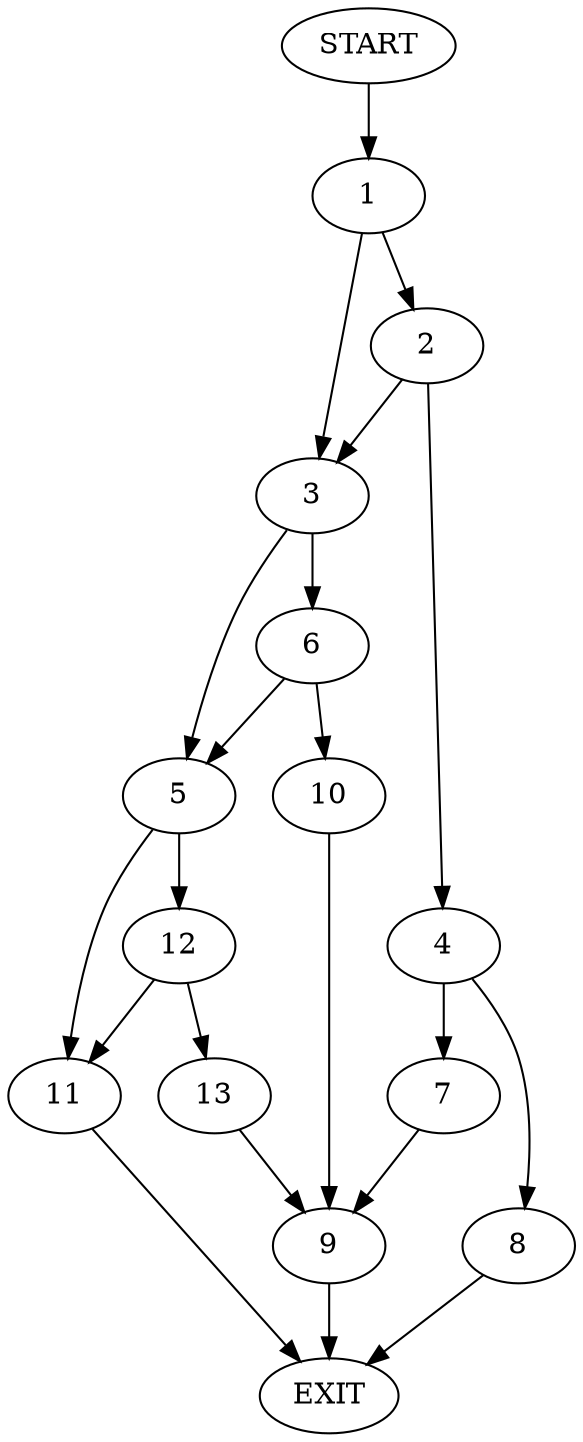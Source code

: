 digraph {
0 [label="START"]
14 [label="EXIT"]
0 -> 1
1 -> 2
1 -> 3
2 -> 4
2 -> 3
3 -> 5
3 -> 6
4 -> 7
4 -> 8
8 -> 14
7 -> 9
9 -> 14
6 -> 10
6 -> 5
5 -> 11
5 -> 12
10 -> 9
11 -> 14
12 -> 13
12 -> 11
13 -> 9
}
